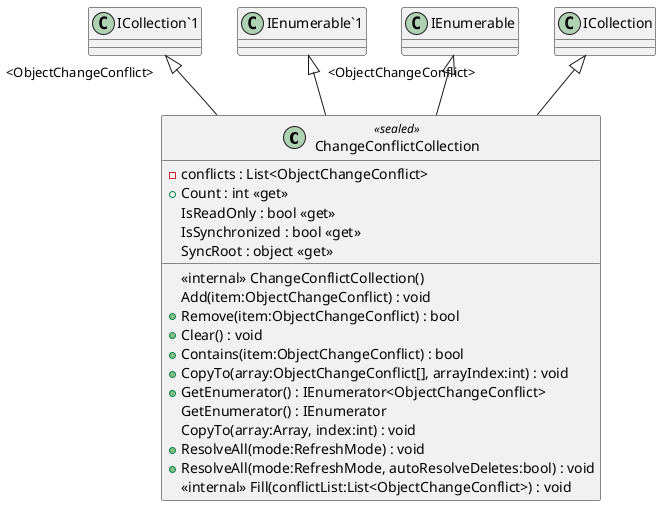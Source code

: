 @startuml
class ChangeConflictCollection <<sealed>> {
    - conflicts : List<ObjectChangeConflict>
    <<internal>> ChangeConflictCollection()
    + Count : int <<get>>
    IsReadOnly : bool <<get>>
    Add(item:ObjectChangeConflict) : void
    + Remove(item:ObjectChangeConflict) : bool
    + Clear() : void
    + Contains(item:ObjectChangeConflict) : bool
    + CopyTo(array:ObjectChangeConflict[], arrayIndex:int) : void
    + GetEnumerator() : IEnumerator<ObjectChangeConflict>
    GetEnumerator() : IEnumerator
    IsSynchronized : bool <<get>>
    SyncRoot : object <<get>>
    CopyTo(array:Array, index:int) : void
    + ResolveAll(mode:RefreshMode) : void
    + ResolveAll(mode:RefreshMode, autoResolveDeletes:bool) : void
    <<internal>> Fill(conflictList:List<ObjectChangeConflict>) : void
}
"ICollection`1" "<ObjectChangeConflict>" <|-- ChangeConflictCollection
"IEnumerable`1" "<ObjectChangeConflict>" <|-- ChangeConflictCollection
IEnumerable <|-- ChangeConflictCollection
ICollection <|-- ChangeConflictCollection
@enduml
